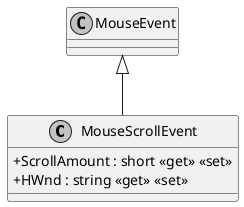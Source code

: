 @startuml
skinparam monochrome true
skinparam ClassAttributeIconSize 0
class MouseScrollEvent {
    + ScrollAmount : short <<get>> <<set>>
    + HWnd : string <<get>> <<set>>
}
MouseEvent <|-- MouseScrollEvent
@enduml
